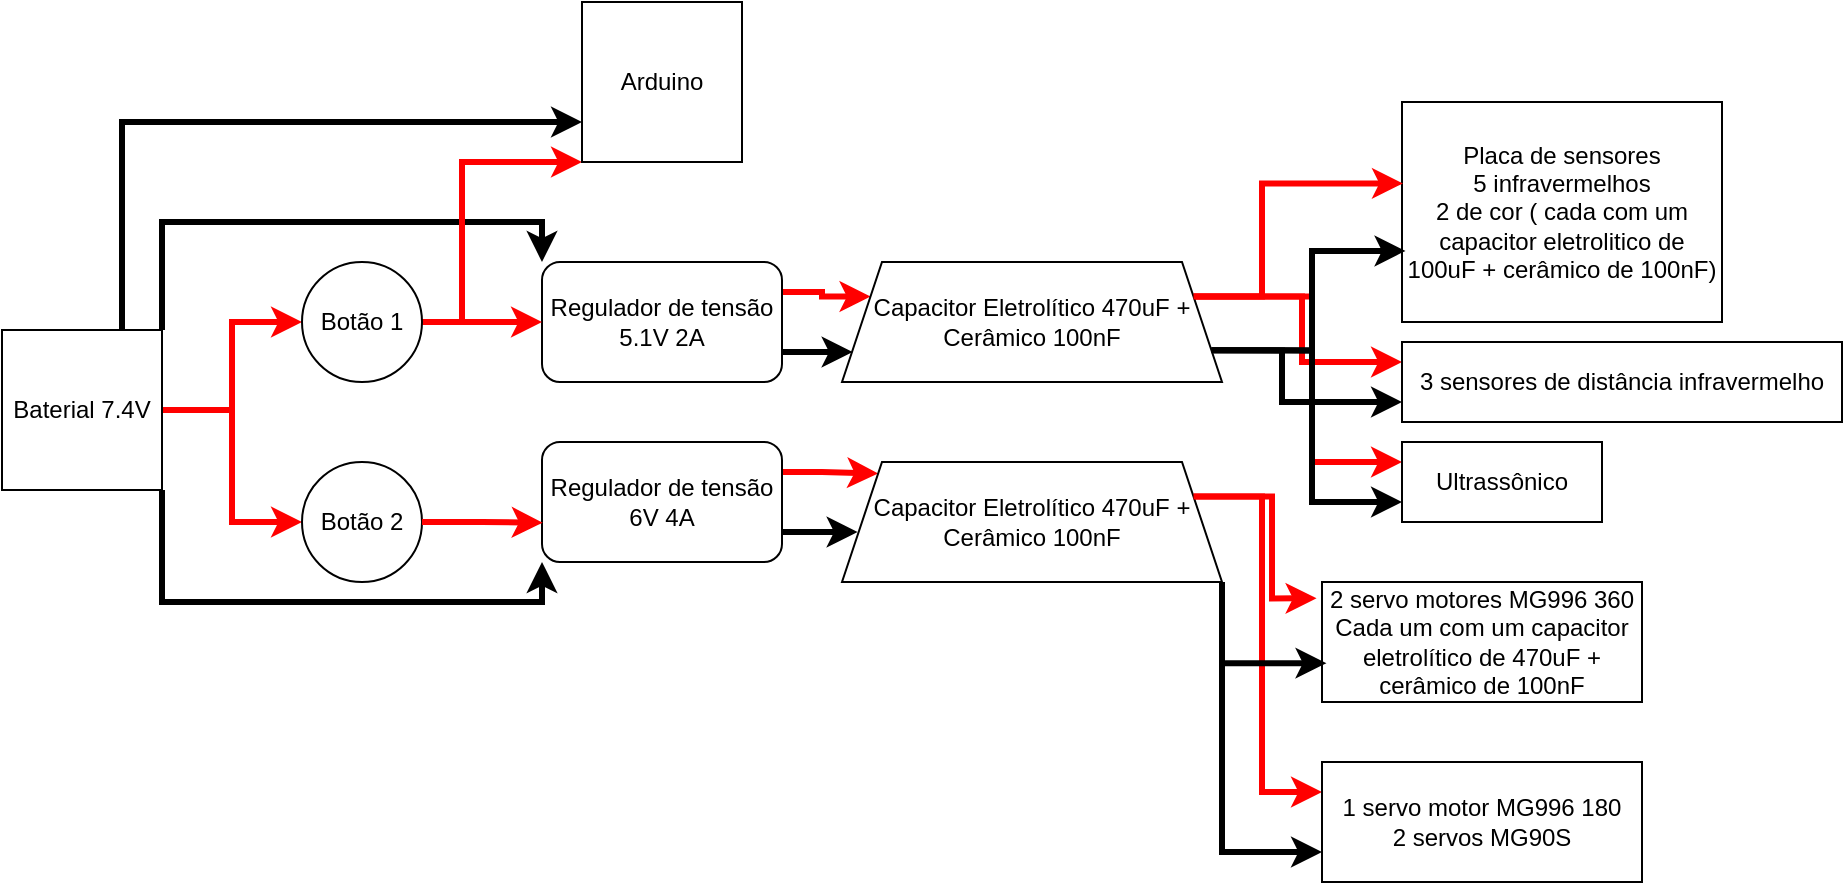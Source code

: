 <mxfile version="27.1.6">
  <diagram name="Página-1" id="oX345Qk9nzbC8y02tmtn">
    <mxGraphModel dx="1188" dy="648" grid="1" gridSize="10" guides="1" tooltips="1" connect="1" arrows="1" fold="1" page="1" pageScale="1" pageWidth="1169" pageHeight="827" math="0" shadow="0">
      <root>
        <mxCell id="0" />
        <mxCell id="1" parent="0" />
        <mxCell id="r-5Lw3RcsIutJ1iu17y8-7" style="edgeStyle=orthogonalEdgeStyle;rounded=0;orthogonalLoop=1;jettySize=auto;html=1;entryX=0;entryY=0.5;entryDx=0;entryDy=0;fillColor=#e51400;strokeColor=light-dark(#ff0000, #ffacac);strokeWidth=3;" edge="1" parent="1" source="r-5Lw3RcsIutJ1iu17y8-1" target="r-5Lw3RcsIutJ1iu17y8-4">
          <mxGeometry relative="1" as="geometry" />
        </mxCell>
        <mxCell id="r-5Lw3RcsIutJ1iu17y8-8" style="edgeStyle=orthogonalEdgeStyle;rounded=0;orthogonalLoop=1;jettySize=auto;html=1;entryX=0;entryY=0.5;entryDx=0;entryDy=0;fillColor=#e51400;strokeColor=light-dark(#ff0000, #ffacac);strokeWidth=3;" edge="1" parent="1" source="r-5Lw3RcsIutJ1iu17y8-1" target="r-5Lw3RcsIutJ1iu17y8-6">
          <mxGeometry relative="1" as="geometry" />
        </mxCell>
        <mxCell id="r-5Lw3RcsIutJ1iu17y8-16" style="edgeStyle=orthogonalEdgeStyle;rounded=0;orthogonalLoop=1;jettySize=auto;html=1;exitX=1;exitY=0;exitDx=0;exitDy=0;entryX=0;entryY=0;entryDx=0;entryDy=0;strokeWidth=3;" edge="1" parent="1" source="r-5Lw3RcsIutJ1iu17y8-1" target="r-5Lw3RcsIutJ1iu17y8-2">
          <mxGeometry relative="1" as="geometry" />
        </mxCell>
        <mxCell id="r-5Lw3RcsIutJ1iu17y8-17" style="edgeStyle=orthogonalEdgeStyle;rounded=0;orthogonalLoop=1;jettySize=auto;html=1;exitX=1;exitY=1;exitDx=0;exitDy=0;entryX=0;entryY=1;entryDx=0;entryDy=0;strokeWidth=3;" edge="1" parent="1" source="r-5Lw3RcsIutJ1iu17y8-1" target="r-5Lw3RcsIutJ1iu17y8-3">
          <mxGeometry relative="1" as="geometry" />
        </mxCell>
        <mxCell id="r-5Lw3RcsIutJ1iu17y8-25" style="edgeStyle=orthogonalEdgeStyle;rounded=0;orthogonalLoop=1;jettySize=auto;html=1;exitX=0.75;exitY=0;exitDx=0;exitDy=0;entryX=0;entryY=0.75;entryDx=0;entryDy=0;strokeWidth=3;" edge="1" parent="1" source="r-5Lw3RcsIutJ1iu17y8-1" target="r-5Lw3RcsIutJ1iu17y8-23">
          <mxGeometry relative="1" as="geometry" />
        </mxCell>
        <mxCell id="r-5Lw3RcsIutJ1iu17y8-1" value="Baterial 7.4V" style="whiteSpace=wrap;html=1;aspect=fixed;" vertex="1" parent="1">
          <mxGeometry x="50" y="314" width="80" height="80" as="geometry" />
        </mxCell>
        <mxCell id="r-5Lw3RcsIutJ1iu17y8-14" style="edgeStyle=orthogonalEdgeStyle;rounded=0;orthogonalLoop=1;jettySize=auto;html=1;exitX=1;exitY=0.75;exitDx=0;exitDy=0;entryX=0;entryY=0.75;entryDx=0;entryDy=0;strokeWidth=3;" edge="1" parent="1" source="r-5Lw3RcsIutJ1iu17y8-2" target="r-5Lw3RcsIutJ1iu17y8-11">
          <mxGeometry relative="1" as="geometry" />
        </mxCell>
        <mxCell id="r-5Lw3RcsIutJ1iu17y8-15" style="edgeStyle=orthogonalEdgeStyle;rounded=0;orthogonalLoop=1;jettySize=auto;html=1;exitX=1;exitY=0.25;exitDx=0;exitDy=0;entryX=0;entryY=0.25;entryDx=0;entryDy=0;strokeWidth=3;strokeColor=light-dark(#ff0000, #ededed);" edge="1" parent="1" source="r-5Lw3RcsIutJ1iu17y8-2" target="r-5Lw3RcsIutJ1iu17y8-11">
          <mxGeometry relative="1" as="geometry" />
        </mxCell>
        <mxCell id="r-5Lw3RcsIutJ1iu17y8-2" value="Regulador de tensão&lt;br&gt;5.1V 2A" style="rounded=1;whiteSpace=wrap;html=1;" vertex="1" parent="1">
          <mxGeometry x="320" y="280" width="120" height="60" as="geometry" />
        </mxCell>
        <mxCell id="r-5Lw3RcsIutJ1iu17y8-21" style="edgeStyle=orthogonalEdgeStyle;rounded=0;orthogonalLoop=1;jettySize=auto;html=1;exitX=1;exitY=0.25;exitDx=0;exitDy=0;entryX=0;entryY=0;entryDx=0;entryDy=0;strokeColor=light-dark(#FF0000,#FF0000);strokeWidth=3;" edge="1" parent="1" source="r-5Lw3RcsIutJ1iu17y8-3" target="r-5Lw3RcsIutJ1iu17y8-18">
          <mxGeometry relative="1" as="geometry" />
        </mxCell>
        <mxCell id="r-5Lw3RcsIutJ1iu17y8-3" value="Regulador de tensão&lt;br&gt;6V 4A" style="rounded=1;whiteSpace=wrap;html=1;" vertex="1" parent="1">
          <mxGeometry x="320" y="370" width="120" height="60" as="geometry" />
        </mxCell>
        <mxCell id="r-5Lw3RcsIutJ1iu17y8-10" style="edgeStyle=orthogonalEdgeStyle;rounded=0;orthogonalLoop=1;jettySize=auto;html=1;strokeColor=light-dark(#ff0000, #ededed);strokeWidth=3;" edge="1" parent="1" source="r-5Lw3RcsIutJ1iu17y8-4" target="r-5Lw3RcsIutJ1iu17y8-2">
          <mxGeometry relative="1" as="geometry" />
        </mxCell>
        <mxCell id="r-5Lw3RcsIutJ1iu17y8-24" style="edgeStyle=orthogonalEdgeStyle;rounded=0;orthogonalLoop=1;jettySize=auto;html=1;exitX=1;exitY=0.5;exitDx=0;exitDy=0;entryX=0;entryY=1;entryDx=0;entryDy=0;strokeColor=light-dark(#ff0000, #ededed);strokeWidth=3;" edge="1" parent="1" source="r-5Lw3RcsIutJ1iu17y8-4" target="r-5Lw3RcsIutJ1iu17y8-23">
          <mxGeometry relative="1" as="geometry">
            <Array as="points">
              <mxPoint x="280" y="310" />
              <mxPoint x="280" y="230" />
            </Array>
          </mxGeometry>
        </mxCell>
        <mxCell id="r-5Lw3RcsIutJ1iu17y8-4" value="Botão 1" style="ellipse;whiteSpace=wrap;html=1;aspect=fixed;" vertex="1" parent="1">
          <mxGeometry x="200" y="280" width="60" height="60" as="geometry" />
        </mxCell>
        <mxCell id="r-5Lw3RcsIutJ1iu17y8-6" value="Botão 2" style="ellipse;whiteSpace=wrap;html=1;aspect=fixed;" vertex="1" parent="1">
          <mxGeometry x="200" y="380" width="60" height="60" as="geometry" />
        </mxCell>
        <mxCell id="r-5Lw3RcsIutJ1iu17y8-9" style="edgeStyle=orthogonalEdgeStyle;rounded=0;orthogonalLoop=1;jettySize=auto;html=1;exitX=1;exitY=0.5;exitDx=0;exitDy=0;entryX=0.003;entryY=0.672;entryDx=0;entryDy=0;entryPerimeter=0;strokeWidth=3;strokeColor=light-dark(#ff0000, #ededed);" edge="1" parent="1" source="r-5Lw3RcsIutJ1iu17y8-6" target="r-5Lw3RcsIutJ1iu17y8-3">
          <mxGeometry relative="1" as="geometry" />
        </mxCell>
        <mxCell id="r-5Lw3RcsIutJ1iu17y8-31" style="edgeStyle=orthogonalEdgeStyle;rounded=0;orthogonalLoop=1;jettySize=auto;html=1;exitX=1;exitY=0.25;exitDx=0;exitDy=0;entryX=0;entryY=0.25;entryDx=0;entryDy=0;strokeWidth=3;strokeColor=light-dark(#ff0000, #ededed);" edge="1" parent="1" source="r-5Lw3RcsIutJ1iu17y8-11" target="r-5Lw3RcsIutJ1iu17y8-29">
          <mxGeometry relative="1" as="geometry">
            <Array as="points">
              <mxPoint x="700" y="297" />
              <mxPoint x="700" y="330" />
            </Array>
          </mxGeometry>
        </mxCell>
        <mxCell id="r-5Lw3RcsIutJ1iu17y8-32" style="edgeStyle=orthogonalEdgeStyle;rounded=0;orthogonalLoop=1;jettySize=auto;html=1;exitX=1;exitY=0.75;exitDx=0;exitDy=0;entryX=0;entryY=0.75;entryDx=0;entryDy=0;strokeWidth=3;" edge="1" parent="1" source="r-5Lw3RcsIutJ1iu17y8-11" target="r-5Lw3RcsIutJ1iu17y8-29">
          <mxGeometry relative="1" as="geometry">
            <Array as="points">
              <mxPoint x="690" y="324" />
              <mxPoint x="690" y="350" />
            </Array>
          </mxGeometry>
        </mxCell>
        <mxCell id="r-5Lw3RcsIutJ1iu17y8-40" style="edgeStyle=orthogonalEdgeStyle;rounded=0;orthogonalLoop=1;jettySize=auto;html=1;exitX=1;exitY=0.25;exitDx=0;exitDy=0;entryX=0;entryY=0.25;entryDx=0;entryDy=0;strokeWidth=3;strokeColor=light-dark(#ff0000, #ededed);" edge="1" parent="1" source="r-5Lw3RcsIutJ1iu17y8-11" target="r-5Lw3RcsIutJ1iu17y8-39">
          <mxGeometry relative="1" as="geometry" />
        </mxCell>
        <mxCell id="r-5Lw3RcsIutJ1iu17y8-41" style="edgeStyle=orthogonalEdgeStyle;rounded=0;orthogonalLoop=1;jettySize=auto;html=1;exitX=1;exitY=0.75;exitDx=0;exitDy=0;entryX=0;entryY=0.75;entryDx=0;entryDy=0;strokeWidth=3;" edge="1" parent="1" source="r-5Lw3RcsIutJ1iu17y8-11" target="r-5Lw3RcsIutJ1iu17y8-39">
          <mxGeometry relative="1" as="geometry" />
        </mxCell>
        <mxCell id="r-5Lw3RcsIutJ1iu17y8-11" value="Capacitor Eletrolítico 470uF + Cerâmico 100nF" style="shape=trapezoid;perimeter=trapezoidPerimeter;whiteSpace=wrap;html=1;fixedSize=1;" vertex="1" parent="1">
          <mxGeometry x="470" y="280" width="190" height="60" as="geometry" />
        </mxCell>
        <mxCell id="r-5Lw3RcsIutJ1iu17y8-37" style="edgeStyle=orthogonalEdgeStyle;rounded=0;orthogonalLoop=1;jettySize=auto;html=1;exitX=1;exitY=0.25;exitDx=0;exitDy=0;entryX=0;entryY=0.25;entryDx=0;entryDy=0;strokeWidth=3;strokeColor=light-dark(#ff0000, #ededed);" edge="1" parent="1" source="r-5Lw3RcsIutJ1iu17y8-18" target="r-5Lw3RcsIutJ1iu17y8-36">
          <mxGeometry relative="1" as="geometry">
            <Array as="points">
              <mxPoint x="680" y="397" />
              <mxPoint x="680" y="545" />
            </Array>
          </mxGeometry>
        </mxCell>
        <mxCell id="r-5Lw3RcsIutJ1iu17y8-38" style="edgeStyle=orthogonalEdgeStyle;rounded=0;orthogonalLoop=1;jettySize=auto;html=1;exitX=1;exitY=1;exitDx=0;exitDy=0;entryX=0;entryY=0.75;entryDx=0;entryDy=0;strokeWidth=3;" edge="1" parent="1" source="r-5Lw3RcsIutJ1iu17y8-18" target="r-5Lw3RcsIutJ1iu17y8-36">
          <mxGeometry relative="1" as="geometry" />
        </mxCell>
        <mxCell id="r-5Lw3RcsIutJ1iu17y8-18" value="Capacitor Eletrolítico 470uF + Cerâmico 100nF" style="shape=trapezoid;perimeter=trapezoidPerimeter;whiteSpace=wrap;html=1;fixedSize=1;" vertex="1" parent="1">
          <mxGeometry x="470" y="380" width="190" height="60" as="geometry" />
        </mxCell>
        <mxCell id="r-5Lw3RcsIutJ1iu17y8-22" style="edgeStyle=orthogonalEdgeStyle;rounded=0;orthogonalLoop=1;jettySize=auto;html=1;exitX=1;exitY=0.75;exitDx=0;exitDy=0;entryX=0.041;entryY=0.581;entryDx=0;entryDy=0;entryPerimeter=0;strokeWidth=3;" edge="1" parent="1" source="r-5Lw3RcsIutJ1iu17y8-3" target="r-5Lw3RcsIutJ1iu17y8-18">
          <mxGeometry relative="1" as="geometry" />
        </mxCell>
        <mxCell id="r-5Lw3RcsIutJ1iu17y8-23" value="Arduino" style="whiteSpace=wrap;html=1;aspect=fixed;" vertex="1" parent="1">
          <mxGeometry x="340" y="150" width="80" height="80" as="geometry" />
        </mxCell>
        <mxCell id="r-5Lw3RcsIutJ1iu17y8-26" value="Placa de sensores&lt;br&gt;5 infravermelhos&lt;div&gt;2 de cor ( cada com um capacitor eletrolitico de 100uF + cerâmico de 100nF)&lt;/div&gt;" style="rounded=0;whiteSpace=wrap;html=1;" vertex="1" parent="1">
          <mxGeometry x="750" y="200" width="160" height="110" as="geometry" />
        </mxCell>
        <mxCell id="r-5Lw3RcsIutJ1iu17y8-27" style="edgeStyle=orthogonalEdgeStyle;rounded=0;orthogonalLoop=1;jettySize=auto;html=1;exitX=1;exitY=0.75;exitDx=0;exitDy=0;entryX=0.011;entryY=0.677;entryDx=0;entryDy=0;entryPerimeter=0;strokeWidth=3;" edge="1" parent="1" source="r-5Lw3RcsIutJ1iu17y8-11" target="r-5Lw3RcsIutJ1iu17y8-26">
          <mxGeometry relative="1" as="geometry" />
        </mxCell>
        <mxCell id="r-5Lw3RcsIutJ1iu17y8-28" style="edgeStyle=orthogonalEdgeStyle;rounded=0;orthogonalLoop=1;jettySize=auto;html=1;exitX=1;exitY=0.25;exitDx=0;exitDy=0;entryX=0.003;entryY=0.37;entryDx=0;entryDy=0;entryPerimeter=0;strokeColor=light-dark(#ff0000, #ededed);strokeWidth=3;" edge="1" parent="1" source="r-5Lw3RcsIutJ1iu17y8-11" target="r-5Lw3RcsIutJ1iu17y8-26">
          <mxGeometry relative="1" as="geometry">
            <Array as="points">
              <mxPoint x="680" y="297" />
              <mxPoint x="680" y="241" />
            </Array>
          </mxGeometry>
        </mxCell>
        <mxCell id="r-5Lw3RcsIutJ1iu17y8-29" value="3 sensores de distância infravermelho" style="rounded=0;whiteSpace=wrap;html=1;" vertex="1" parent="1">
          <mxGeometry x="750" y="320" width="220" height="40" as="geometry" />
        </mxCell>
        <mxCell id="r-5Lw3RcsIutJ1iu17y8-33" value="2 servo motores MG996 360&lt;div&gt;Cada um com um capacitor eletrolítico de 470uF + cerâmico de 100nF&lt;/div&gt;" style="rounded=0;whiteSpace=wrap;html=1;" vertex="1" parent="1">
          <mxGeometry x="710" y="440" width="160" height="60" as="geometry" />
        </mxCell>
        <mxCell id="r-5Lw3RcsIutJ1iu17y8-34" style="edgeStyle=orthogonalEdgeStyle;rounded=0;orthogonalLoop=1;jettySize=auto;html=1;exitX=1;exitY=0.25;exitDx=0;exitDy=0;entryX=-0.017;entryY=0.136;entryDx=0;entryDy=0;entryPerimeter=0;strokeWidth=3;strokeColor=light-dark(#ff0000, #ededed);" edge="1" parent="1" source="r-5Lw3RcsIutJ1iu17y8-18" target="r-5Lw3RcsIutJ1iu17y8-33">
          <mxGeometry relative="1" as="geometry" />
        </mxCell>
        <mxCell id="r-5Lw3RcsIutJ1iu17y8-35" style="edgeStyle=orthogonalEdgeStyle;rounded=0;orthogonalLoop=1;jettySize=auto;html=1;exitX=1;exitY=1;exitDx=0;exitDy=0;entryX=0.014;entryY=0.676;entryDx=0;entryDy=0;entryPerimeter=0;strokeWidth=3;" edge="1" parent="1" source="r-5Lw3RcsIutJ1iu17y8-18" target="r-5Lw3RcsIutJ1iu17y8-33">
          <mxGeometry relative="1" as="geometry" />
        </mxCell>
        <mxCell id="r-5Lw3RcsIutJ1iu17y8-36" value="1 servo motor MG996 180&lt;br&gt;2 servos MG90S" style="rounded=0;whiteSpace=wrap;html=1;" vertex="1" parent="1">
          <mxGeometry x="710" y="530" width="160" height="60" as="geometry" />
        </mxCell>
        <mxCell id="r-5Lw3RcsIutJ1iu17y8-39" value="Ultrassônico" style="rounded=0;whiteSpace=wrap;html=1;" vertex="1" parent="1">
          <mxGeometry x="750" y="370" width="100" height="40" as="geometry" />
        </mxCell>
      </root>
    </mxGraphModel>
  </diagram>
</mxfile>
